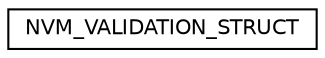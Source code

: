 digraph "Graphical Class Hierarchy"
{
  edge [fontname="Helvetica",fontsize="10",labelfontname="Helvetica",labelfontsize="10"];
  node [fontname="Helvetica",fontsize="10",shape=record];
  rankdir="LR";
  Node1 [label="NVM_VALIDATION_STRUCT",height=0.2,width=0.4,color="black", fillcolor="white", style="filled",URL="$struct_n_v_m___v_a_l_i_d_a_t_i_o_n___s_t_r_u_c_t.html"];
}
